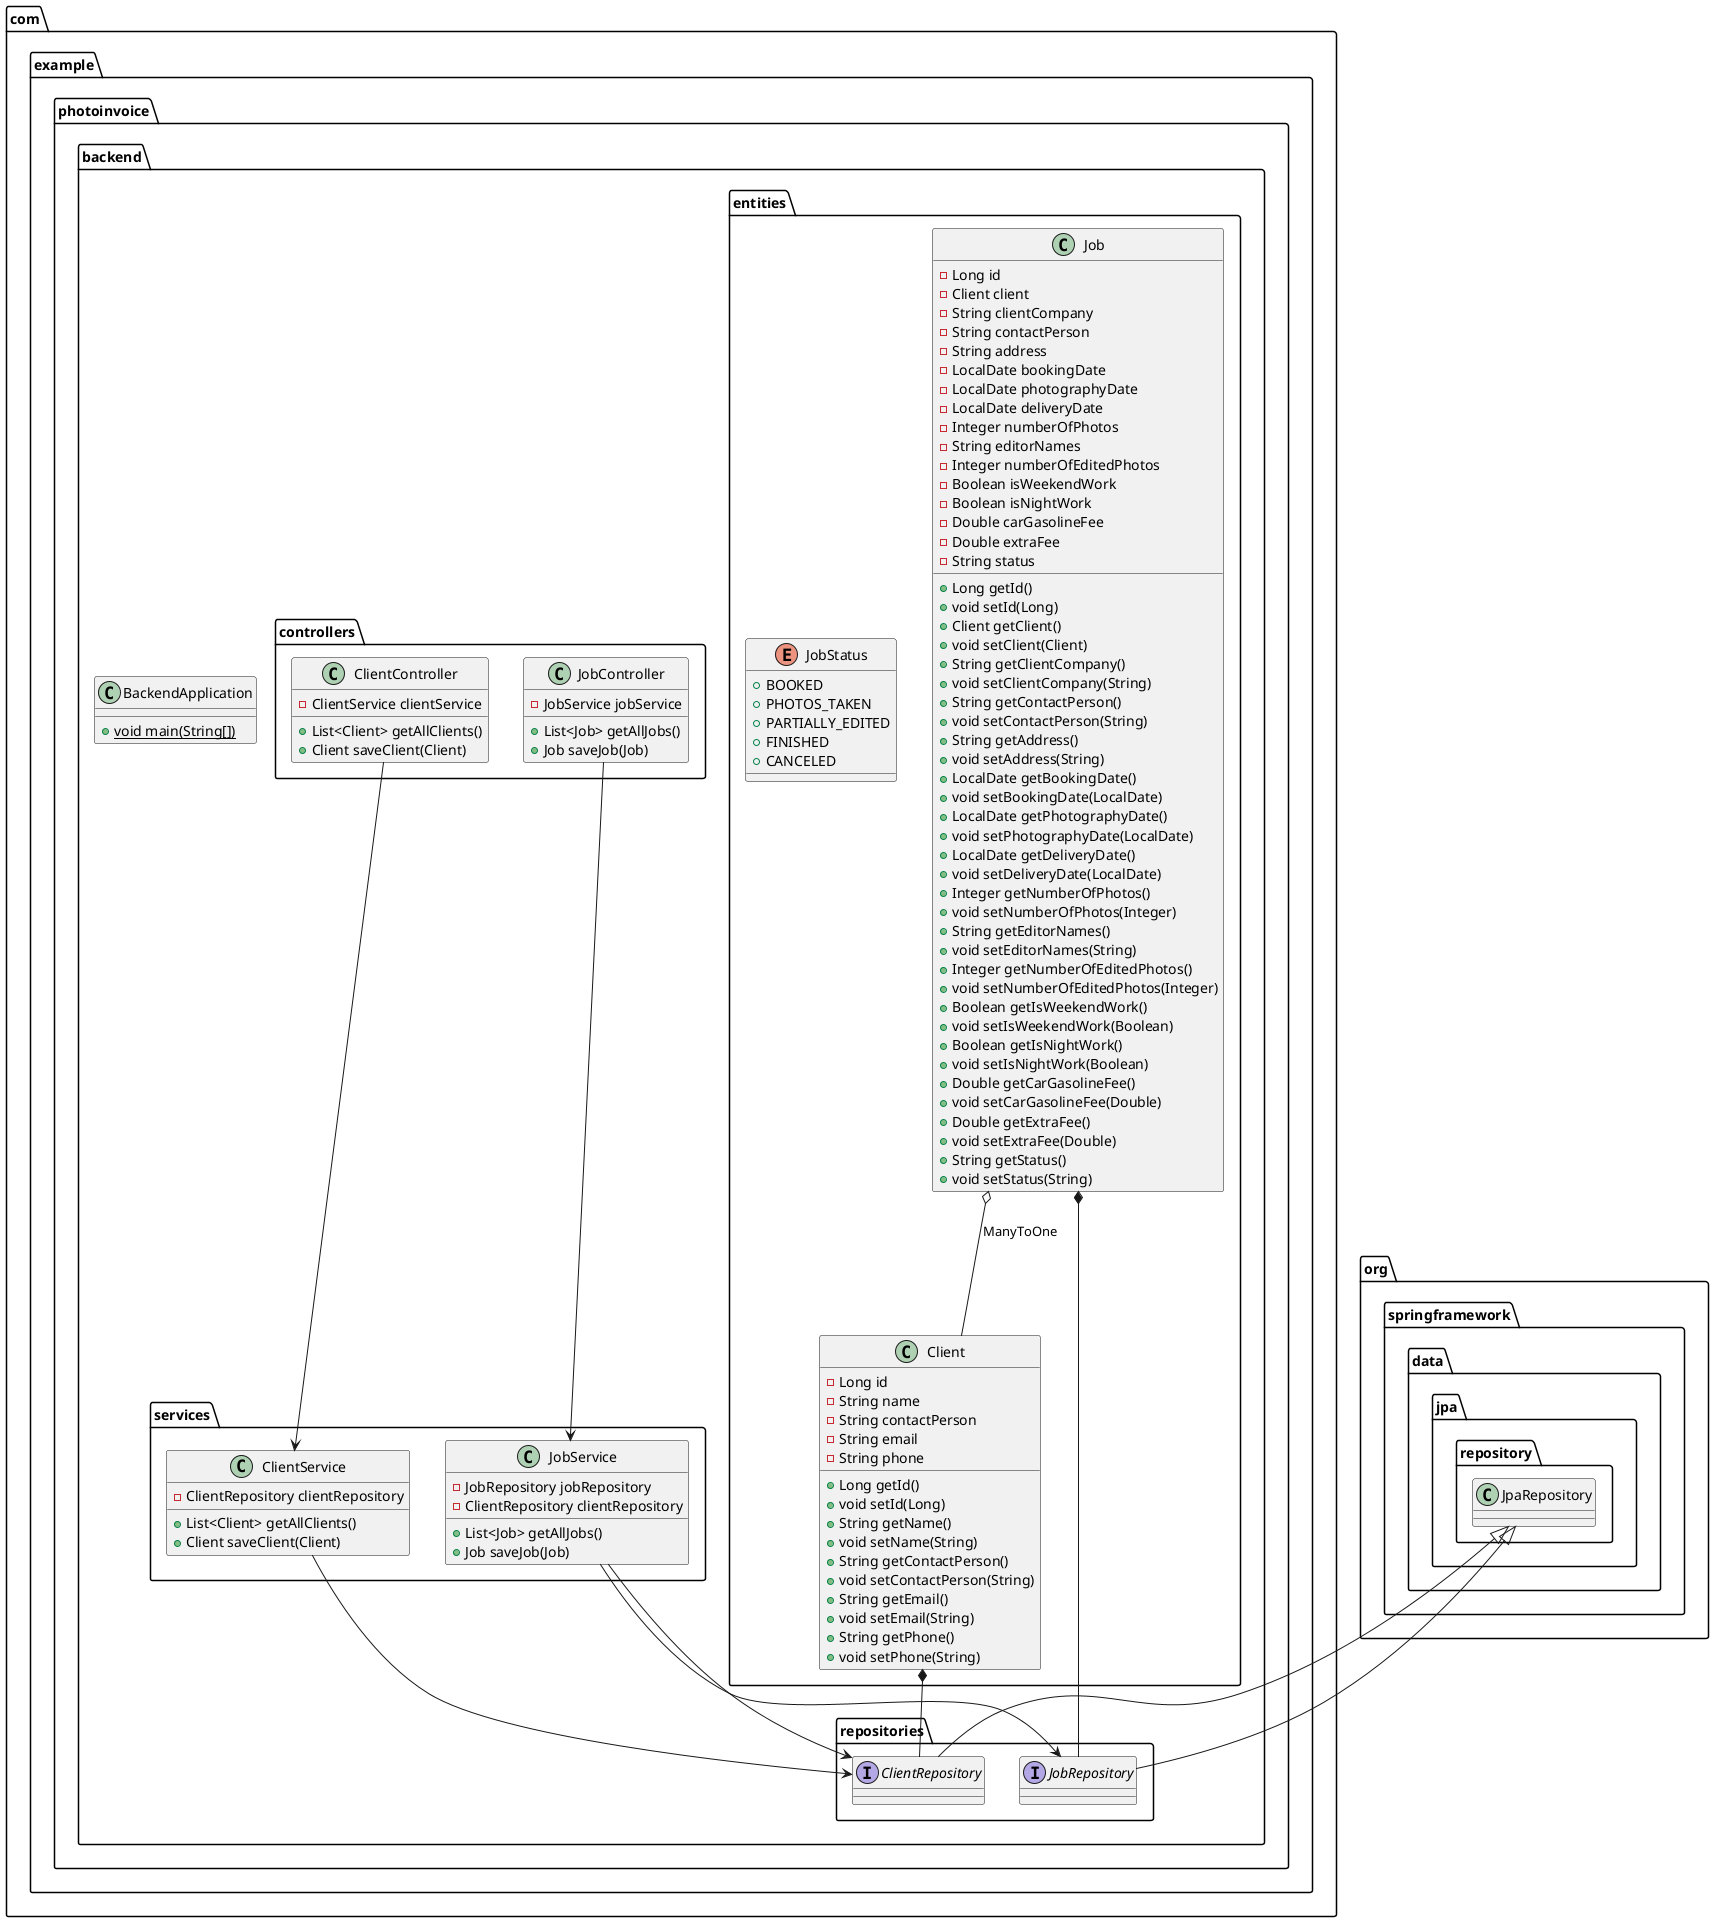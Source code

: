 @startuml
class com.example.photoinvoice.backend.entities.Client {
- Long id
- String name
- String contactPerson
- String email
- String phone
+ Long getId()
+ void setId(Long)
+ String getName()
+ void setName(String)
+ String getContactPerson()
+ void setContactPerson(String)
+ String getEmail()
+ void setEmail(String)
+ String getPhone()
+ void setPhone(String)
}

interface com.example.photoinvoice.backend.repositories.ClientRepository {
}

class com.example.photoinvoice.backend.services.JobService {
- JobRepository jobRepository
- ClientRepository clientRepository
+ List<Job> getAllJobs()
+ Job saveJob(Job)
}

class com.example.photoinvoice.backend.entities.Job {
- Long id
- Client client
- String clientCompany
- String contactPerson
- String address
- LocalDate bookingDate
- LocalDate photographyDate
- LocalDate deliveryDate
- Integer numberOfPhotos
- String editorNames
- Integer numberOfEditedPhotos
- Boolean isWeekendWork
- Boolean isNightWork
- Double carGasolineFee
- Double extraFee
- String status
+ Long getId()
+ void setId(Long)
+ Client getClient()
+ void setClient(Client)
+ String getClientCompany()
+ void setClientCompany(String)
+ String getContactPerson()
+ void setContactPerson(String)
+ String getAddress()
+ void setAddress(String)
+ LocalDate getBookingDate()
+ void setBookingDate(LocalDate)
+ LocalDate getPhotographyDate()
+ void setPhotographyDate(LocalDate)
+ LocalDate getDeliveryDate()
+ void setDeliveryDate(LocalDate)
+ Integer getNumberOfPhotos()
+ void setNumberOfPhotos(Integer)
+ String getEditorNames()
+ void setEditorNames(String)
+ Integer getNumberOfEditedPhotos()
+ void setNumberOfEditedPhotos(Integer)
+ Boolean getIsWeekendWork()
+ void setIsWeekendWork(Boolean)
+ Boolean getIsNightWork()
+ void setIsNightWork(Boolean)
+ Double getCarGasolineFee()
+ void setCarGasolineFee(Double)
+ Double getExtraFee()
+ void setExtraFee(Double)
+ String getStatus()
+ void setStatus(String)
}

enum com.example.photoinvoice.backend.entities.JobStatus {
+ BOOKED
+ PHOTOS_TAKEN
+ PARTIALLY_EDITED
+ FINISHED
+ CANCELED
}

interface com.example.photoinvoice.backend.repositories.JobRepository {
}

class com.example.photoinvoice.backend.controllers.JobController {
- JobService jobService
+ List<Job> getAllJobs()
+ Job saveJob(Job)
}

class com.example.photoinvoice.backend.controllers.ClientController {
- ClientService clientService
+ List<Client> getAllClients()
+ Client saveClient(Client)
}

class com.example.photoinvoice.backend.services.ClientService {
- ClientRepository clientRepository
+ List<Client> getAllClients()
+ Client saveClient(Client)
}

class com.example.photoinvoice.backend.BackendApplication {
+ {static} void main(String[])
}

' Relationships
' Relationships
Job o-- Client : ManyToOne
JobService --> JobRepository
JobService --> ClientRepository
JobController --> JobService
ClientService --> ClientRepository
ClientController --> ClientService
Job *-- JobRepository
Client *-- ClientRepository

org.springframework.data.jpa.repository.JpaRepository <|-- com.example.photoinvoice.backend.repositories.ClientRepository
org.springframework.data.jpa.repository.JpaRepository <|-- com.example.photoinvoice.backend.repositories.JobRepository
@enduml
